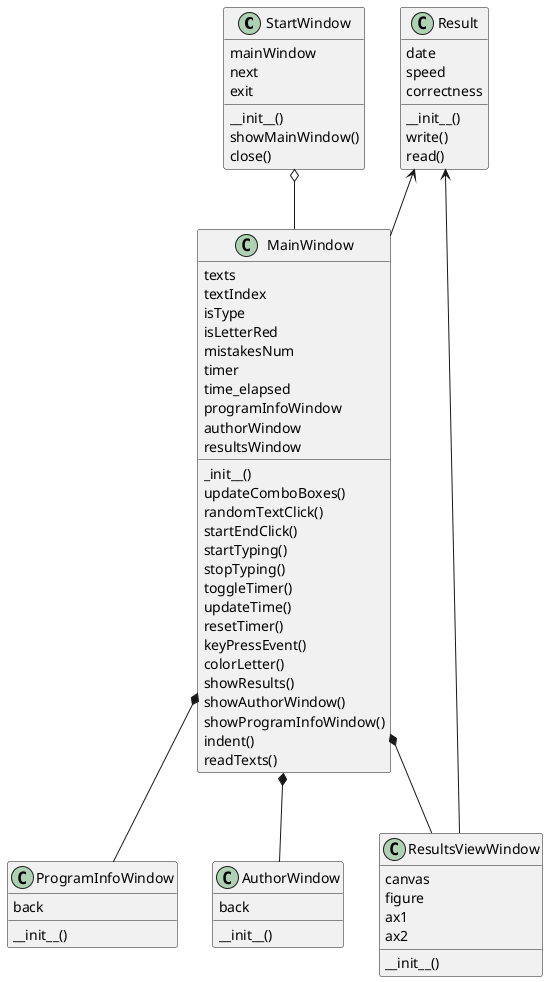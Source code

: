 @startuml

StartWindow o-- MainWindow
MainWindow *-- ProgramInfoWindow
MainWindow *-- AuthorWindow
MainWindow *-- ResultsViewWindow
Result <-- MainWindow
Result <-- ResultsViewWindow

class StartWindow {
    mainWindow
    next
    exit
    __init__()
    showMainWindow()
    close()
}

class MainWindow {
    texts
    textIndex
    isType
    isLetterRed
    mistakesNum
    timer
    time_elapsed
    programInfoWindow
    authorWindow
    resultsWindow

    _init__()
    updateComboBoxes()
    randomTextClick()
    startEndClick()
    startTyping()
    stopTyping()
    toggleTimer()
    updateTime()
    resetTimer()
    keyPressEvent()
    colorLetter()
    showResults()
    showAuthorWindow()
    showProgramInfoWindow()
    indent()
    readTexts()
}
class ProgramInfoWindow {
    back
    __init__()
}

class ResultsViewWindow {
    canvas
    figure
    ax1
    ax2
    __init__()
}

class Result {
    date
    speed
    correctness
    __init__()
    write()
    read()
}

class AuthorWindow {
    back
    __init__()
}


@enduml